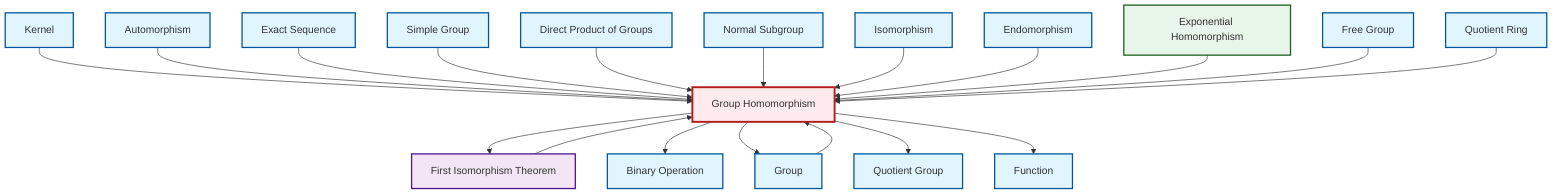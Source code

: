 graph TD
    classDef definition fill:#e1f5fe,stroke:#01579b,stroke-width:2px
    classDef theorem fill:#f3e5f5,stroke:#4a148c,stroke-width:2px
    classDef axiom fill:#fff3e0,stroke:#e65100,stroke-width:2px
    classDef example fill:#e8f5e9,stroke:#1b5e20,stroke-width:2px
    classDef current fill:#ffebee,stroke:#b71c1c,stroke-width:3px
    def-simple-group["Simple Group"]:::definition
    def-endomorphism["Endomorphism"]:::definition
    def-exact-sequence["Exact Sequence"]:::definition
    def-homomorphism["Group Homomorphism"]:::definition
    thm-first-isomorphism["First Isomorphism Theorem"]:::theorem
    def-normal-subgroup["Normal Subgroup"]:::definition
    def-quotient-group["Quotient Group"]:::definition
    def-kernel["Kernel"]:::definition
    def-group["Group"]:::definition
    def-automorphism["Automorphism"]:::definition
    def-isomorphism["Isomorphism"]:::definition
    def-free-group["Free Group"]:::definition
    def-direct-product["Direct Product of Groups"]:::definition
    def-quotient-ring["Quotient Ring"]:::definition
    ex-exponential-homomorphism["Exponential Homomorphism"]:::example
    def-function["Function"]:::definition
    def-binary-operation["Binary Operation"]:::definition
    def-kernel --> def-homomorphism
    def-homomorphism --> thm-first-isomorphism
    def-homomorphism --> def-binary-operation
    def-automorphism --> def-homomorphism
    def-exact-sequence --> def-homomorphism
    def-simple-group --> def-homomorphism
    def-direct-product --> def-homomorphism
    def-normal-subgroup --> def-homomorphism
    def-homomorphism --> def-group
    def-homomorphism --> def-quotient-group
    def-isomorphism --> def-homomorphism
    def-group --> def-homomorphism
    thm-first-isomorphism --> def-homomorphism
    def-endomorphism --> def-homomorphism
    ex-exponential-homomorphism --> def-homomorphism
    def-free-group --> def-homomorphism
    def-quotient-ring --> def-homomorphism
    def-homomorphism --> def-function
    class def-homomorphism current